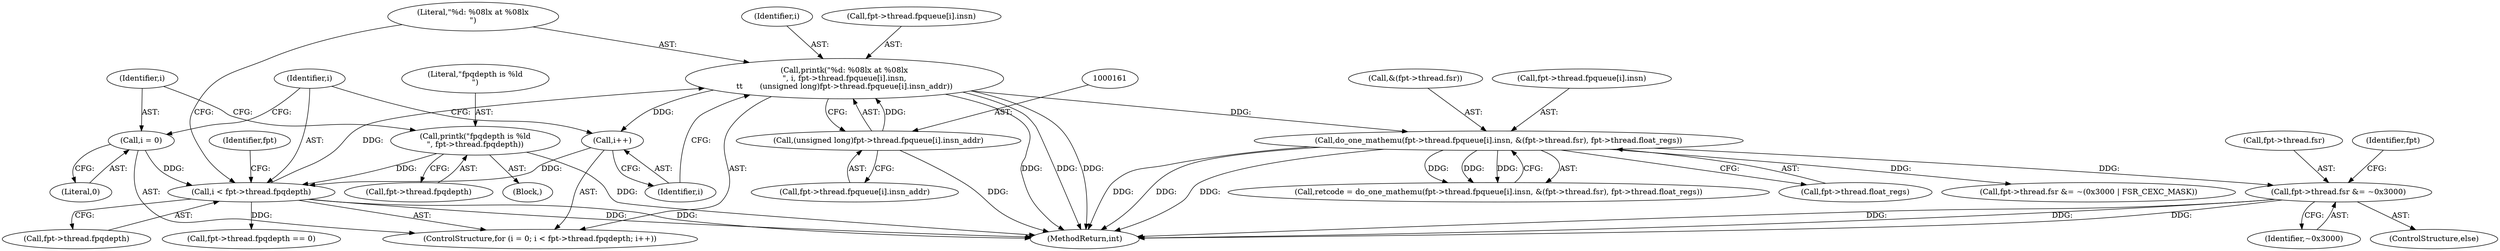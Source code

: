 digraph "0_linux_a8b0ca17b80e92faab46ee7179ba9e99ccb61233_41@pointer" {
"1000281" [label="(Call,fpt->thread.fsr &= ~0x3000)"];
"1000243" [label="(Call,do_one_mathemu(fpt->thread.fpqueue[i].insn, &(fpt->thread.fsr), fpt->thread.float_regs))"];
"1000148" [label="(Call,printk(\"%d: %08lx at %08lx\n\", i, fpt->thread.fpqueue[i].insn,\n\t\t       (unsigned long)fpt->thread.fpqueue[i].insn_addr))"];
"1000139" [label="(Call,i < fpt->thread.fpqdepth)"];
"1000146" [label="(Call,i++)"];
"1000136" [label="(Call,i = 0)"];
"1000128" [label="(Call,printk(\"fpqdepth is %ld\n\", fpt->thread.fpqdepth))"];
"1000160" [label="(Call,(unsigned long)fpt->thread.fpqueue[i].insn_addr)"];
"1000160" [label="(Call,(unsigned long)fpt->thread.fpqueue[i].insn_addr)"];
"1000135" [label="(ControlStructure,for (i = 0; i < fpt->thread.fpqdepth; i++))"];
"1000138" [label="(Literal,0)"];
"1000150" [label="(Identifier,i)"];
"1000129" [label="(Literal,\"fpqdepth is %ld\n\")"];
"1000128" [label="(Call,printk(\"fpqdepth is %ld\n\", fpt->thread.fpqdepth))"];
"1000146" [label="(Call,i++)"];
"1000243" [label="(Call,do_one_mathemu(fpt->thread.fpqueue[i].insn, &(fpt->thread.fsr), fpt->thread.float_regs))"];
"1000111" [label="(Block,)"];
"1000175" [label="(Identifier,fpt)"];
"1000162" [label="(Call,fpt->thread.fpqueue[i].insn_addr)"];
"1000280" [label="(ControlStructure,else)"];
"1000130" [label="(Call,fpt->thread.fpqdepth)"];
"1000297" [label="(MethodReturn,int)"];
"1000148" [label="(Call,printk(\"%d: %08lx at %08lx\n\", i, fpt->thread.fpqueue[i].insn,\n\t\t       (unsigned long)fpt->thread.fpqueue[i].insn_addr))"];
"1000136" [label="(Call,i = 0)"];
"1000291" [label="(Identifier,fpt)"];
"1000140" [label="(Identifier,i)"];
"1000281" [label="(Call,fpt->thread.fsr &= ~0x3000)"];
"1000282" [label="(Call,fpt->thread.fsr)"];
"1000149" [label="(Literal,\"%d: %08lx at %08lx\n\")"];
"1000270" [label="(Call,fpt->thread.fsr &= ~(0x3000 | FSR_CEXC_MASK))"];
"1000172" [label="(Call,fpt->thread.fpqdepth == 0)"];
"1000141" [label="(Call,fpt->thread.fpqdepth)"];
"1000241" [label="(Call,retcode = do_one_mathemu(fpt->thread.fpqueue[i].insn, &(fpt->thread.fsr), fpt->thread.float_regs))"];
"1000151" [label="(Call,fpt->thread.fpqueue[i].insn)"];
"1000287" [label="(Identifier,~0x3000)"];
"1000147" [label="(Identifier,i)"];
"1000259" [label="(Call,fpt->thread.float_regs)"];
"1000253" [label="(Call,&(fpt->thread.fsr))"];
"1000139" [label="(Call,i < fpt->thread.fpqdepth)"];
"1000244" [label="(Call,fpt->thread.fpqueue[i].insn)"];
"1000137" [label="(Identifier,i)"];
"1000281" -> "1000280"  [label="AST: "];
"1000281" -> "1000287"  [label="CFG: "];
"1000282" -> "1000281"  [label="AST: "];
"1000287" -> "1000281"  [label="AST: "];
"1000291" -> "1000281"  [label="CFG: "];
"1000281" -> "1000297"  [label="DDG: "];
"1000281" -> "1000297"  [label="DDG: "];
"1000281" -> "1000297"  [label="DDG: "];
"1000243" -> "1000281"  [label="DDG: "];
"1000243" -> "1000241"  [label="AST: "];
"1000243" -> "1000259"  [label="CFG: "];
"1000244" -> "1000243"  [label="AST: "];
"1000253" -> "1000243"  [label="AST: "];
"1000259" -> "1000243"  [label="AST: "];
"1000241" -> "1000243"  [label="CFG: "];
"1000243" -> "1000297"  [label="DDG: "];
"1000243" -> "1000297"  [label="DDG: "];
"1000243" -> "1000297"  [label="DDG: "];
"1000243" -> "1000241"  [label="DDG: "];
"1000243" -> "1000241"  [label="DDG: "];
"1000243" -> "1000241"  [label="DDG: "];
"1000148" -> "1000243"  [label="DDG: "];
"1000243" -> "1000270"  [label="DDG: "];
"1000148" -> "1000135"  [label="AST: "];
"1000148" -> "1000160"  [label="CFG: "];
"1000149" -> "1000148"  [label="AST: "];
"1000150" -> "1000148"  [label="AST: "];
"1000151" -> "1000148"  [label="AST: "];
"1000160" -> "1000148"  [label="AST: "];
"1000147" -> "1000148"  [label="CFG: "];
"1000148" -> "1000297"  [label="DDG: "];
"1000148" -> "1000297"  [label="DDG: "];
"1000148" -> "1000297"  [label="DDG: "];
"1000148" -> "1000146"  [label="DDG: "];
"1000139" -> "1000148"  [label="DDG: "];
"1000160" -> "1000148"  [label="DDG: "];
"1000139" -> "1000135"  [label="AST: "];
"1000139" -> "1000141"  [label="CFG: "];
"1000140" -> "1000139"  [label="AST: "];
"1000141" -> "1000139"  [label="AST: "];
"1000149" -> "1000139"  [label="CFG: "];
"1000175" -> "1000139"  [label="CFG: "];
"1000139" -> "1000297"  [label="DDG: "];
"1000139" -> "1000297"  [label="DDG: "];
"1000146" -> "1000139"  [label="DDG: "];
"1000136" -> "1000139"  [label="DDG: "];
"1000128" -> "1000139"  [label="DDG: "];
"1000139" -> "1000172"  [label="DDG: "];
"1000146" -> "1000135"  [label="AST: "];
"1000146" -> "1000147"  [label="CFG: "];
"1000147" -> "1000146"  [label="AST: "];
"1000140" -> "1000146"  [label="CFG: "];
"1000136" -> "1000135"  [label="AST: "];
"1000136" -> "1000138"  [label="CFG: "];
"1000137" -> "1000136"  [label="AST: "];
"1000138" -> "1000136"  [label="AST: "];
"1000140" -> "1000136"  [label="CFG: "];
"1000128" -> "1000111"  [label="AST: "];
"1000128" -> "1000130"  [label="CFG: "];
"1000129" -> "1000128"  [label="AST: "];
"1000130" -> "1000128"  [label="AST: "];
"1000137" -> "1000128"  [label="CFG: "];
"1000128" -> "1000297"  [label="DDG: "];
"1000160" -> "1000162"  [label="CFG: "];
"1000161" -> "1000160"  [label="AST: "];
"1000162" -> "1000160"  [label="AST: "];
"1000160" -> "1000297"  [label="DDG: "];
}
